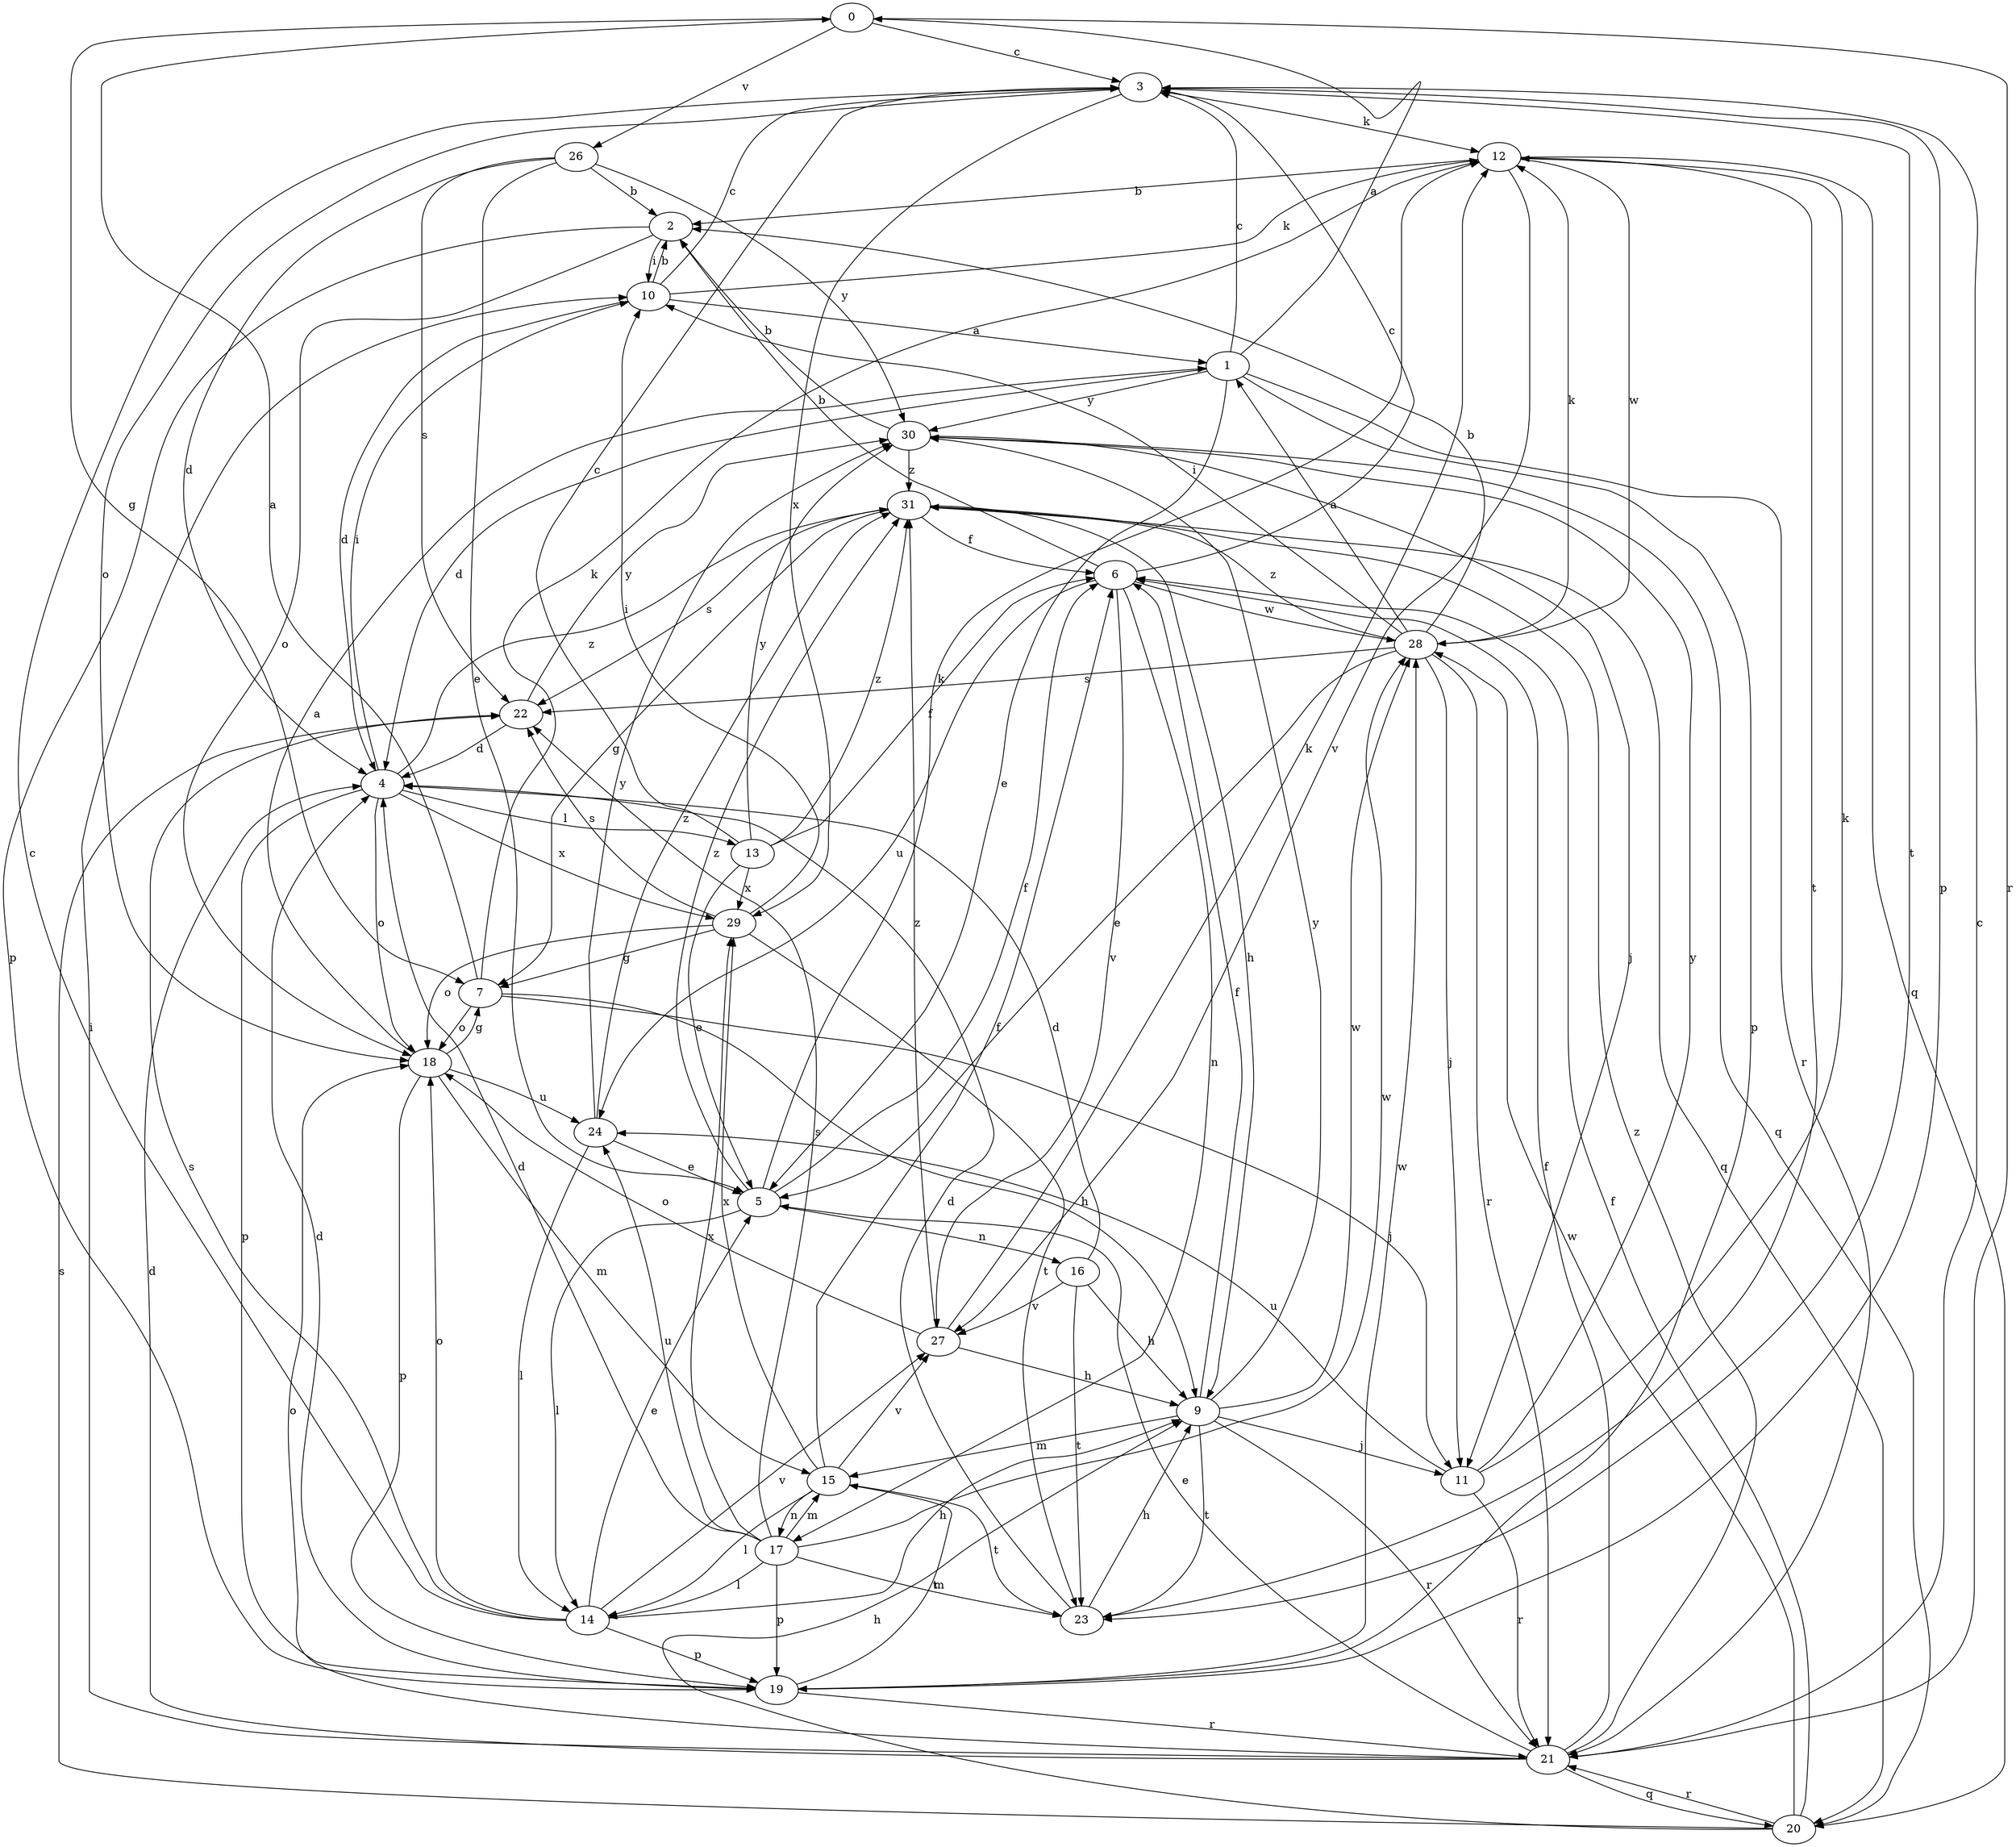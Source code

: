 strict digraph  {
0;
1;
2;
3;
4;
5;
6;
7;
9;
10;
11;
12;
13;
14;
15;
16;
17;
18;
19;
20;
21;
22;
23;
24;
26;
27;
28;
29;
30;
31;
0 -> 3  [label=c];
0 -> 7  [label=g];
0 -> 21  [label=r];
0 -> 26  [label=v];
1 -> 0  [label=a];
1 -> 3  [label=c];
1 -> 4  [label=d];
1 -> 5  [label=e];
1 -> 19  [label=p];
1 -> 21  [label=r];
1 -> 30  [label=y];
2 -> 10  [label=i];
2 -> 18  [label=o];
2 -> 19  [label=p];
3 -> 12  [label=k];
3 -> 18  [label=o];
3 -> 19  [label=p];
3 -> 23  [label=t];
3 -> 29  [label=x];
4 -> 10  [label=i];
4 -> 13  [label=l];
4 -> 18  [label=o];
4 -> 19  [label=p];
4 -> 29  [label=x];
4 -> 31  [label=z];
5 -> 6  [label=f];
5 -> 12  [label=k];
5 -> 14  [label=l];
5 -> 16  [label=n];
5 -> 31  [label=z];
6 -> 2  [label=b];
6 -> 3  [label=c];
6 -> 17  [label=n];
6 -> 24  [label=u];
6 -> 27  [label=v];
6 -> 28  [label=w];
7 -> 0  [label=a];
7 -> 9  [label=h];
7 -> 11  [label=j];
7 -> 12  [label=k];
7 -> 18  [label=o];
9 -> 6  [label=f];
9 -> 11  [label=j];
9 -> 15  [label=m];
9 -> 21  [label=r];
9 -> 23  [label=t];
9 -> 28  [label=w];
9 -> 30  [label=y];
10 -> 1  [label=a];
10 -> 2  [label=b];
10 -> 3  [label=c];
10 -> 4  [label=d];
10 -> 12  [label=k];
11 -> 12  [label=k];
11 -> 21  [label=r];
11 -> 24  [label=u];
11 -> 30  [label=y];
12 -> 2  [label=b];
12 -> 20  [label=q];
12 -> 23  [label=t];
12 -> 27  [label=v];
12 -> 28  [label=w];
13 -> 3  [label=c];
13 -> 5  [label=e];
13 -> 6  [label=f];
13 -> 29  [label=x];
13 -> 30  [label=y];
13 -> 31  [label=z];
14 -> 3  [label=c];
14 -> 5  [label=e];
14 -> 9  [label=h];
14 -> 18  [label=o];
14 -> 19  [label=p];
14 -> 22  [label=s];
14 -> 27  [label=v];
15 -> 6  [label=f];
15 -> 14  [label=l];
15 -> 17  [label=n];
15 -> 23  [label=t];
15 -> 27  [label=v];
15 -> 29  [label=x];
16 -> 4  [label=d];
16 -> 9  [label=h];
16 -> 23  [label=t];
16 -> 27  [label=v];
17 -> 4  [label=d];
17 -> 14  [label=l];
17 -> 15  [label=m];
17 -> 19  [label=p];
17 -> 22  [label=s];
17 -> 23  [label=t];
17 -> 24  [label=u];
17 -> 28  [label=w];
17 -> 29  [label=x];
18 -> 1  [label=a];
18 -> 7  [label=g];
18 -> 15  [label=m];
18 -> 19  [label=p];
18 -> 24  [label=u];
19 -> 4  [label=d];
19 -> 15  [label=m];
19 -> 21  [label=r];
19 -> 28  [label=w];
20 -> 6  [label=f];
20 -> 9  [label=h];
20 -> 21  [label=r];
20 -> 22  [label=s];
20 -> 28  [label=w];
21 -> 3  [label=c];
21 -> 4  [label=d];
21 -> 5  [label=e];
21 -> 6  [label=f];
21 -> 10  [label=i];
21 -> 18  [label=o];
21 -> 20  [label=q];
21 -> 31  [label=z];
22 -> 4  [label=d];
22 -> 30  [label=y];
23 -> 4  [label=d];
23 -> 9  [label=h];
24 -> 5  [label=e];
24 -> 14  [label=l];
24 -> 30  [label=y];
24 -> 31  [label=z];
26 -> 2  [label=b];
26 -> 4  [label=d];
26 -> 5  [label=e];
26 -> 22  [label=s];
26 -> 30  [label=y];
27 -> 9  [label=h];
27 -> 12  [label=k];
27 -> 18  [label=o];
27 -> 31  [label=z];
28 -> 1  [label=a];
28 -> 2  [label=b];
28 -> 5  [label=e];
28 -> 10  [label=i];
28 -> 11  [label=j];
28 -> 12  [label=k];
28 -> 21  [label=r];
28 -> 22  [label=s];
28 -> 31  [label=z];
29 -> 7  [label=g];
29 -> 10  [label=i];
29 -> 18  [label=o];
29 -> 22  [label=s];
29 -> 23  [label=t];
30 -> 2  [label=b];
30 -> 11  [label=j];
30 -> 20  [label=q];
30 -> 31  [label=z];
31 -> 6  [label=f];
31 -> 7  [label=g];
31 -> 9  [label=h];
31 -> 20  [label=q];
31 -> 22  [label=s];
}
